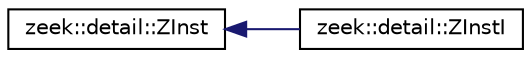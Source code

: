 digraph "Graphical Class Hierarchy"
{
 // LATEX_PDF_SIZE
  edge [fontname="Helvetica",fontsize="10",labelfontname="Helvetica",labelfontsize="10"];
  node [fontname="Helvetica",fontsize="10",shape=record];
  rankdir="LR";
  Node0 [label="zeek::detail::ZInst",height=0.2,width=0.4,color="black", fillcolor="white", style="filled",URL="$d4/dc4/classzeek_1_1detail_1_1ZInst.html",tooltip=" "];
  Node0 -> Node1 [dir="back",color="midnightblue",fontsize="10",style="solid",fontname="Helvetica"];
  Node1 [label="zeek::detail::ZInstI",height=0.2,width=0.4,color="black", fillcolor="white", style="filled",URL="$d4/dbb/classzeek_1_1detail_1_1ZInstI.html",tooltip=" "];
}
